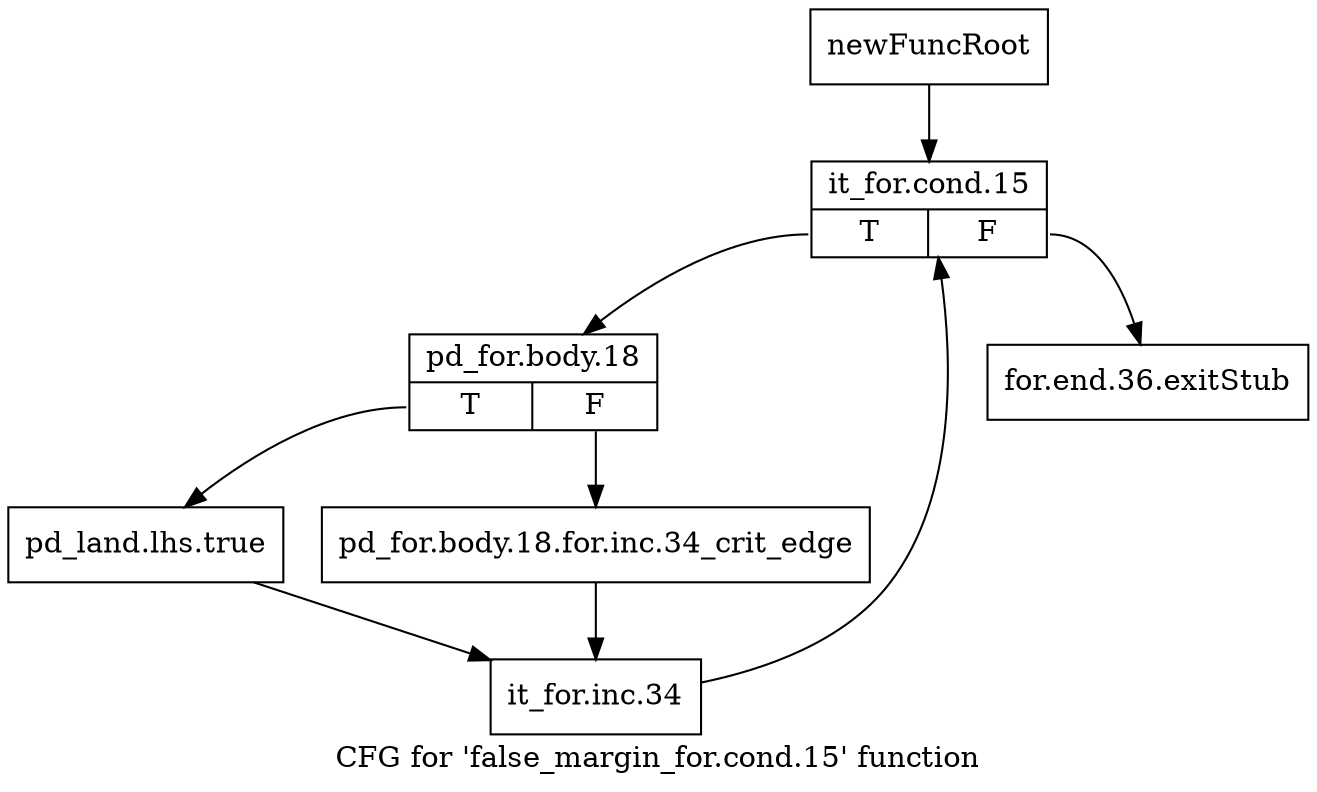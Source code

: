 digraph "CFG for 'false_margin_for.cond.15' function" {
	label="CFG for 'false_margin_for.cond.15' function";

	Node0x4142eb0 [shape=record,label="{newFuncRoot}"];
	Node0x4142eb0 -> Node0x4142f50;
	Node0x4142f00 [shape=record,label="{for.end.36.exitStub}"];
	Node0x4142f50 [shape=record,label="{it_for.cond.15|{<s0>T|<s1>F}}"];
	Node0x4142f50:s0 -> Node0x4142fa0;
	Node0x4142f50:s1 -> Node0x4142f00;
	Node0x4142fa0 [shape=record,label="{pd_for.body.18|{<s0>T|<s1>F}}"];
	Node0x4142fa0:s0 -> Node0x4143040;
	Node0x4142fa0:s1 -> Node0x4142ff0;
	Node0x4142ff0 [shape=record,label="{pd_for.body.18.for.inc.34_crit_edge}"];
	Node0x4142ff0 -> Node0x4143090;
	Node0x4143040 [shape=record,label="{pd_land.lhs.true}"];
	Node0x4143040 -> Node0x4143090;
	Node0x4143090 [shape=record,label="{it_for.inc.34}"];
	Node0x4143090 -> Node0x4142f50;
}
